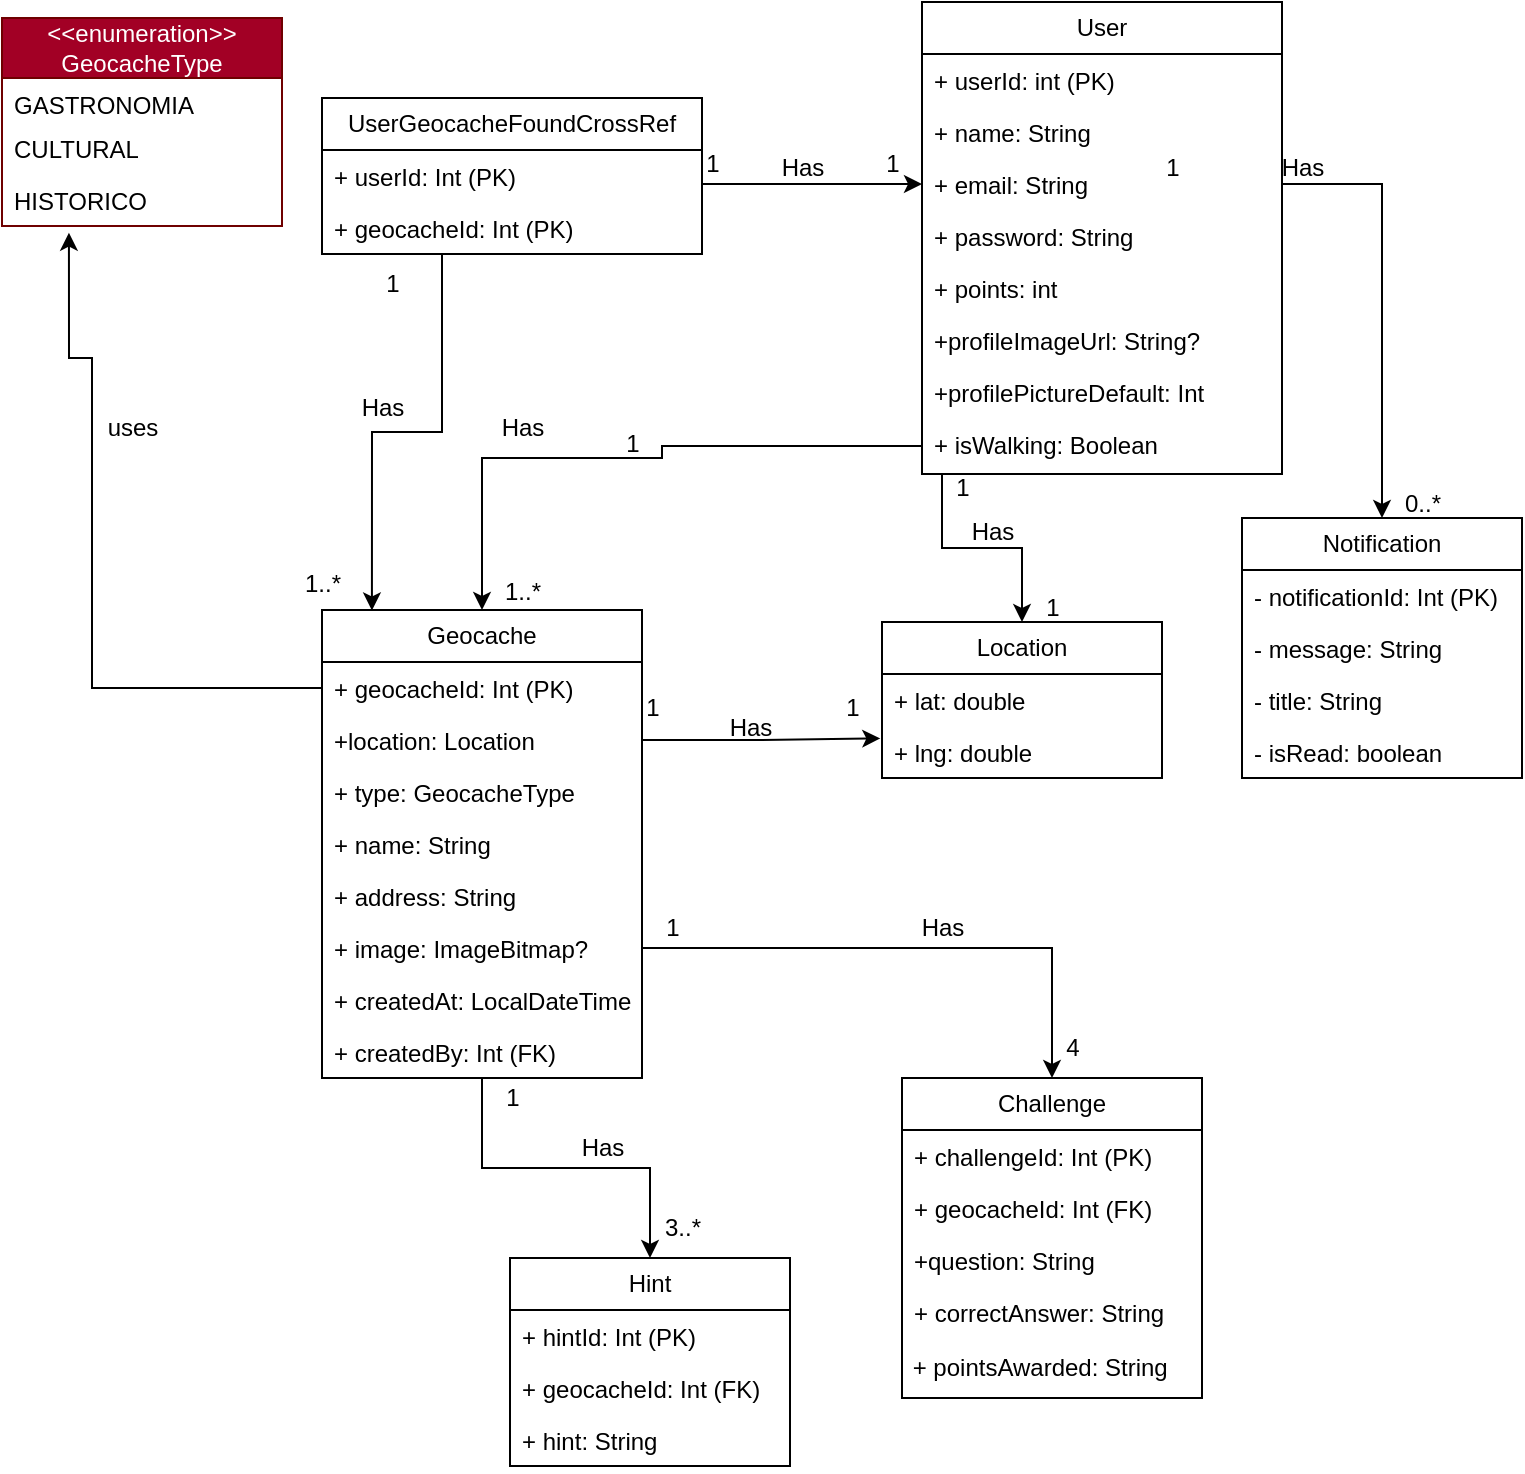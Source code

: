 <mxfile version="24.7.17">
  <diagram id="C5RBs43oDa-KdzZeNtuy" name="Diagrama_ER">
    <mxGraphModel dx="1578" dy="819" grid="0" gridSize="10" guides="1" tooltips="1" connect="1" arrows="1" fold="1" page="1" pageScale="1" pageWidth="827" pageHeight="1169" math="0" shadow="0">
      <root>
        <mxCell id="WIyWlLk6GJQsqaUBKTNV-0" />
        <mxCell id="WIyWlLk6GJQsqaUBKTNV-1" parent="WIyWlLk6GJQsqaUBKTNV-0" />
        <mxCell id="oXdU3MGXV0gBm3g1DcJ9-7" style="edgeStyle=orthogonalEdgeStyle;rounded=0;orthogonalLoop=1;jettySize=auto;html=1;entryX=0.5;entryY=0;entryDx=0;entryDy=0;" edge="1" parent="WIyWlLk6GJQsqaUBKTNV-1" source="e5Ap2b9b0pwa0r_vNKmg-1" target="e5Ap2b9b0pwa0r_vNKmg-17">
          <mxGeometry relative="1" as="geometry">
            <Array as="points">
              <mxPoint x="490" y="295" />
              <mxPoint x="530" y="295" />
            </Array>
          </mxGeometry>
        </mxCell>
        <mxCell id="e5Ap2b9b0pwa0r_vNKmg-1" value="User" style="swimlane;fontStyle=0;childLayout=stackLayout;horizontal=1;startSize=26;fillColor=none;horizontalStack=0;resizeParent=1;resizeParentMax=0;resizeLast=0;collapsible=1;marginBottom=0;whiteSpace=wrap;html=1;" parent="WIyWlLk6GJQsqaUBKTNV-1" vertex="1">
          <mxGeometry x="480" y="22" width="180" height="236" as="geometry" />
        </mxCell>
        <mxCell id="e5Ap2b9b0pwa0r_vNKmg-2" value="+ userId: int (PK)" style="text;strokeColor=none;fillColor=none;align=left;verticalAlign=top;spacingLeft=4;spacingRight=4;overflow=hidden;rotatable=0;points=[[0,0.5],[1,0.5]];portConstraint=eastwest;whiteSpace=wrap;html=1;" parent="e5Ap2b9b0pwa0r_vNKmg-1" vertex="1">
          <mxGeometry y="26" width="180" height="26" as="geometry" />
        </mxCell>
        <mxCell id="e5Ap2b9b0pwa0r_vNKmg-3" value="+&amp;nbsp;name: String" style="text;strokeColor=none;fillColor=none;align=left;verticalAlign=top;spacingLeft=4;spacingRight=4;overflow=hidden;rotatable=0;points=[[0,0.5],[1,0.5]];portConstraint=eastwest;whiteSpace=wrap;html=1;" parent="e5Ap2b9b0pwa0r_vNKmg-1" vertex="1">
          <mxGeometry y="52" width="180" height="26" as="geometry" />
        </mxCell>
        <mxCell id="e5Ap2b9b0pwa0r_vNKmg-5" value="+&amp;nbsp;email: String" style="text;strokeColor=none;fillColor=none;align=left;verticalAlign=top;spacingLeft=4;spacingRight=4;overflow=hidden;rotatable=0;points=[[0,0.5],[1,0.5]];portConstraint=eastwest;whiteSpace=wrap;html=1;" parent="e5Ap2b9b0pwa0r_vNKmg-1" vertex="1">
          <mxGeometry y="78" width="180" height="26" as="geometry" />
        </mxCell>
        <mxCell id="e5Ap2b9b0pwa0r_vNKmg-4" value="+&amp;nbsp;password: String" style="text;strokeColor=none;fillColor=none;align=left;verticalAlign=top;spacingLeft=4;spacingRight=4;overflow=hidden;rotatable=0;points=[[0,0.5],[1,0.5]];portConstraint=eastwest;whiteSpace=wrap;html=1;" parent="e5Ap2b9b0pwa0r_vNKmg-1" vertex="1">
          <mxGeometry y="104" width="180" height="26" as="geometry" />
        </mxCell>
        <mxCell id="e5Ap2b9b0pwa0r_vNKmg-7" value="+&amp;nbsp;points: int" style="text;strokeColor=none;fillColor=none;align=left;verticalAlign=top;spacingLeft=4;spacingRight=4;overflow=hidden;rotatable=0;points=[[0,0.5],[1,0.5]];portConstraint=eastwest;whiteSpace=wrap;html=1;" parent="e5Ap2b9b0pwa0r_vNKmg-1" vertex="1">
          <mxGeometry y="130" width="180" height="26" as="geometry" />
        </mxCell>
        <mxCell id="e5Ap2b9b0pwa0r_vNKmg-8" value="+profileImageUrl: String?" style="text;strokeColor=none;fillColor=none;align=left;verticalAlign=top;spacingLeft=4;spacingRight=4;overflow=hidden;rotatable=0;points=[[0,0.5],[1,0.5]];portConstraint=eastwest;whiteSpace=wrap;html=1;" parent="e5Ap2b9b0pwa0r_vNKmg-1" vertex="1">
          <mxGeometry y="156" width="180" height="26" as="geometry" />
        </mxCell>
        <mxCell id="oXdU3MGXV0gBm3g1DcJ9-1" value="+profilePictureDefault: Int" style="text;strokeColor=none;fillColor=none;align=left;verticalAlign=top;spacingLeft=4;spacingRight=4;overflow=hidden;rotatable=0;points=[[0,0.5],[1,0.5]];portConstraint=eastwest;whiteSpace=wrap;html=1;" vertex="1" parent="e5Ap2b9b0pwa0r_vNKmg-1">
          <mxGeometry y="182" width="180" height="26" as="geometry" />
        </mxCell>
        <mxCell id="e5Ap2b9b0pwa0r_vNKmg-6" value="+ isWalking: Boolean" style="text;strokeColor=none;fillColor=none;align=left;verticalAlign=top;spacingLeft=4;spacingRight=4;overflow=hidden;rotatable=0;points=[[0,0.5],[1,0.5]];portConstraint=eastwest;whiteSpace=wrap;html=1;" parent="e5Ap2b9b0pwa0r_vNKmg-1" vertex="1">
          <mxGeometry y="208" width="180" height="28" as="geometry" />
        </mxCell>
        <mxCell id="oXdU3MGXV0gBm3g1DcJ9-26" style="edgeStyle=orthogonalEdgeStyle;rounded=0;orthogonalLoop=1;jettySize=auto;html=1;entryX=0.5;entryY=0;entryDx=0;entryDy=0;" edge="1" parent="WIyWlLk6GJQsqaUBKTNV-1" source="e5Ap2b9b0pwa0r_vNKmg-9" target="oXdU3MGXV0gBm3g1DcJ9-11">
          <mxGeometry relative="1" as="geometry" />
        </mxCell>
        <mxCell id="e5Ap2b9b0pwa0r_vNKmg-9" value="Geocache" style="swimlane;fontStyle=0;childLayout=stackLayout;horizontal=1;startSize=26;fillColor=none;horizontalStack=0;resizeParent=1;resizeParentMax=0;resizeLast=0;collapsible=1;marginBottom=0;whiteSpace=wrap;html=1;" parent="WIyWlLk6GJQsqaUBKTNV-1" vertex="1">
          <mxGeometry x="180" y="326" width="160" height="234" as="geometry" />
        </mxCell>
        <mxCell id="e5Ap2b9b0pwa0r_vNKmg-10" value="+ geocacheId: Int (PK)" style="text;strokeColor=none;fillColor=none;align=left;verticalAlign=top;spacingLeft=4;spacingRight=4;overflow=hidden;rotatable=0;points=[[0,0.5],[1,0.5]];portConstraint=eastwest;whiteSpace=wrap;html=1;" parent="e5Ap2b9b0pwa0r_vNKmg-9" vertex="1">
          <mxGeometry y="26" width="160" height="26" as="geometry" />
        </mxCell>
        <mxCell id="e5Ap2b9b0pwa0r_vNKmg-13" value="+location: Location" style="text;strokeColor=none;fillColor=none;align=left;verticalAlign=top;spacingLeft=4;spacingRight=4;overflow=hidden;rotatable=0;points=[[0,0.5],[1,0.5]];portConstraint=eastwest;whiteSpace=wrap;html=1;" parent="e5Ap2b9b0pwa0r_vNKmg-9" vertex="1">
          <mxGeometry y="52" width="160" height="26" as="geometry" />
        </mxCell>
        <mxCell id="e5Ap2b9b0pwa0r_vNKmg-58" value="+ type: GeocacheType" style="text;strokeColor=none;fillColor=none;align=left;verticalAlign=top;spacingLeft=4;spacingRight=4;overflow=hidden;rotatable=0;points=[[0,0.5],[1,0.5]];portConstraint=eastwest;whiteSpace=wrap;html=1;" parent="e5Ap2b9b0pwa0r_vNKmg-9" vertex="1">
          <mxGeometry y="78" width="160" height="26" as="geometry" />
        </mxCell>
        <mxCell id="e5Ap2b9b0pwa0r_vNKmg-11" value="+ name: String" style="text;strokeColor=none;fillColor=none;align=left;verticalAlign=top;spacingLeft=4;spacingRight=4;overflow=hidden;rotatable=0;points=[[0,0.5],[1,0.5]];portConstraint=eastwest;whiteSpace=wrap;html=1;" parent="e5Ap2b9b0pwa0r_vNKmg-9" vertex="1">
          <mxGeometry y="104" width="160" height="26" as="geometry" />
        </mxCell>
        <mxCell id="oXdU3MGXV0gBm3g1DcJ9-3" value="+ address: String" style="text;strokeColor=none;fillColor=none;align=left;verticalAlign=top;spacingLeft=4;spacingRight=4;overflow=hidden;rotatable=0;points=[[0,0.5],[1,0.5]];portConstraint=eastwest;whiteSpace=wrap;html=1;" vertex="1" parent="e5Ap2b9b0pwa0r_vNKmg-9">
          <mxGeometry y="130" width="160" height="26" as="geometry" />
        </mxCell>
        <mxCell id="e5Ap2b9b0pwa0r_vNKmg-14" value="+ image: ImageBitmap?" style="text;strokeColor=none;fillColor=none;align=left;verticalAlign=top;spacingLeft=4;spacingRight=4;overflow=hidden;rotatable=0;points=[[0,0.5],[1,0.5]];portConstraint=eastwest;whiteSpace=wrap;html=1;" parent="e5Ap2b9b0pwa0r_vNKmg-9" vertex="1">
          <mxGeometry y="156" width="160" height="26" as="geometry" />
        </mxCell>
        <mxCell id="e5Ap2b9b0pwa0r_vNKmg-12" value="+ createdAt: LocalDateTime" style="text;strokeColor=none;fillColor=none;align=left;verticalAlign=top;spacingLeft=4;spacingRight=4;overflow=hidden;rotatable=0;points=[[0,0.5],[1,0.5]];portConstraint=eastwest;whiteSpace=wrap;html=1;" parent="e5Ap2b9b0pwa0r_vNKmg-9" vertex="1">
          <mxGeometry y="182" width="160" height="26" as="geometry" />
        </mxCell>
        <mxCell id="e5Ap2b9b0pwa0r_vNKmg-16" value="+ createdBy: Int (FK)" style="text;strokeColor=none;fillColor=none;align=left;verticalAlign=top;spacingLeft=4;spacingRight=4;overflow=hidden;rotatable=0;points=[[0,0.5],[1,0.5]];portConstraint=eastwest;whiteSpace=wrap;html=1;" parent="e5Ap2b9b0pwa0r_vNKmg-9" vertex="1">
          <mxGeometry y="208" width="160" height="26" as="geometry" />
        </mxCell>
        <mxCell id="e5Ap2b9b0pwa0r_vNKmg-17" value="Location" style="swimlane;fontStyle=0;childLayout=stackLayout;horizontal=1;startSize=26;fillColor=none;horizontalStack=0;resizeParent=1;resizeParentMax=0;resizeLast=0;collapsible=1;marginBottom=0;whiteSpace=wrap;html=1;" parent="WIyWlLk6GJQsqaUBKTNV-1" vertex="1">
          <mxGeometry x="460" y="332" width="140" height="78" as="geometry" />
        </mxCell>
        <mxCell id="e5Ap2b9b0pwa0r_vNKmg-18" value="+ lat: double" style="text;strokeColor=none;fillColor=none;align=left;verticalAlign=top;spacingLeft=4;spacingRight=4;overflow=hidden;rotatable=0;points=[[0,0.5],[1,0.5]];portConstraint=eastwest;whiteSpace=wrap;html=1;" parent="e5Ap2b9b0pwa0r_vNKmg-17" vertex="1">
          <mxGeometry y="26" width="140" height="26" as="geometry" />
        </mxCell>
        <mxCell id="e5Ap2b9b0pwa0r_vNKmg-19" value="+ lng: double" style="text;strokeColor=none;fillColor=none;align=left;verticalAlign=top;spacingLeft=4;spacingRight=4;overflow=hidden;rotatable=0;points=[[0,0.5],[1,0.5]];portConstraint=eastwest;whiteSpace=wrap;html=1;" parent="e5Ap2b9b0pwa0r_vNKmg-17" vertex="1">
          <mxGeometry y="52" width="140" height="26" as="geometry" />
        </mxCell>
        <mxCell id="e5Ap2b9b0pwa0r_vNKmg-21" value="Challenge" style="swimlane;fontStyle=0;childLayout=stackLayout;horizontal=1;startSize=26;fillColor=none;horizontalStack=0;resizeParent=1;resizeParentMax=0;resizeLast=0;collapsible=1;marginBottom=0;whiteSpace=wrap;html=1;" parent="WIyWlLk6GJQsqaUBKTNV-1" vertex="1">
          <mxGeometry x="470" y="560" width="150" height="160" as="geometry" />
        </mxCell>
        <mxCell id="e5Ap2b9b0pwa0r_vNKmg-22" value="+ challengeId: Int (PK)" style="text;strokeColor=none;fillColor=none;align=left;verticalAlign=top;spacingLeft=4;spacingRight=4;overflow=hidden;rotatable=0;points=[[0,0.5],[1,0.5]];portConstraint=eastwest;whiteSpace=wrap;html=1;" parent="e5Ap2b9b0pwa0r_vNKmg-21" vertex="1">
          <mxGeometry y="26" width="150" height="26" as="geometry" />
        </mxCell>
        <mxCell id="oXdU3MGXV0gBm3g1DcJ9-36" value="+ geocacheId: Int (FK)" style="text;strokeColor=none;fillColor=none;align=left;verticalAlign=top;spacingLeft=4;spacingRight=4;overflow=hidden;rotatable=0;points=[[0,0.5],[1,0.5]];portConstraint=eastwest;whiteSpace=wrap;html=1;" vertex="1" parent="e5Ap2b9b0pwa0r_vNKmg-21">
          <mxGeometry y="52" width="150" height="26" as="geometry" />
        </mxCell>
        <mxCell id="e5Ap2b9b0pwa0r_vNKmg-25" value="+question: String" style="text;strokeColor=none;fillColor=none;align=left;verticalAlign=top;spacingLeft=4;spacingRight=4;overflow=hidden;rotatable=0;points=[[0,0.5],[1,0.5]];portConstraint=eastwest;whiteSpace=wrap;html=1;" parent="e5Ap2b9b0pwa0r_vNKmg-21" vertex="1">
          <mxGeometry y="78" width="150" height="26" as="geometry" />
        </mxCell>
        <mxCell id="e5Ap2b9b0pwa0r_vNKmg-26" value="+ correctAnswer: String" style="text;strokeColor=none;fillColor=none;align=left;verticalAlign=top;spacingLeft=4;spacingRight=4;overflow=hidden;rotatable=0;points=[[0,0.5],[1,0.5]];portConstraint=eastwest;whiteSpace=wrap;html=1;" parent="e5Ap2b9b0pwa0r_vNKmg-21" vertex="1">
          <mxGeometry y="104" width="150" height="26" as="geometry" />
        </mxCell>
        <mxCell id="oXdU3MGXV0gBm3g1DcJ9-2" value="&amp;nbsp;+ pointsAwarded: String" style="text;html=1;align=left;verticalAlign=middle;resizable=0;points=[];autosize=1;strokeColor=none;fillColor=none;" vertex="1" parent="e5Ap2b9b0pwa0r_vNKmg-21">
          <mxGeometry y="130" width="150" height="30" as="geometry" />
        </mxCell>
        <mxCell id="e5Ap2b9b0pwa0r_vNKmg-32" value="Notification" style="swimlane;fontStyle=0;childLayout=stackLayout;horizontal=1;startSize=26;fillColor=none;horizontalStack=0;resizeParent=1;resizeParentMax=0;resizeLast=0;collapsible=1;marginBottom=0;whiteSpace=wrap;html=1;" parent="WIyWlLk6GJQsqaUBKTNV-1" vertex="1">
          <mxGeometry x="640" y="280" width="140" height="130" as="geometry" />
        </mxCell>
        <mxCell id="e5Ap2b9b0pwa0r_vNKmg-33" value="- notificationId: Int (PK)" style="text;strokeColor=none;fillColor=none;align=left;verticalAlign=top;spacingLeft=4;spacingRight=4;overflow=hidden;rotatable=0;points=[[0,0.5],[1,0.5]];portConstraint=eastwest;whiteSpace=wrap;html=1;" parent="e5Ap2b9b0pwa0r_vNKmg-32" vertex="1">
          <mxGeometry y="26" width="140" height="26" as="geometry" />
        </mxCell>
        <mxCell id="e5Ap2b9b0pwa0r_vNKmg-36" value="- message: String" style="text;strokeColor=none;fillColor=none;align=left;verticalAlign=top;spacingLeft=4;spacingRight=4;overflow=hidden;rotatable=0;points=[[0,0.5],[1,0.5]];portConstraint=eastwest;whiteSpace=wrap;html=1;" parent="e5Ap2b9b0pwa0r_vNKmg-32" vertex="1">
          <mxGeometry y="52" width="140" height="26" as="geometry" />
        </mxCell>
        <mxCell id="e5Ap2b9b0pwa0r_vNKmg-34" value="- title: String" style="text;strokeColor=none;fillColor=none;align=left;verticalAlign=top;spacingLeft=4;spacingRight=4;overflow=hidden;rotatable=0;points=[[0,0.5],[1,0.5]];portConstraint=eastwest;whiteSpace=wrap;html=1;" parent="e5Ap2b9b0pwa0r_vNKmg-32" vertex="1">
          <mxGeometry y="78" width="140" height="26" as="geometry" />
        </mxCell>
        <mxCell id="e5Ap2b9b0pwa0r_vNKmg-35" value="- isRead: boolean" style="text;strokeColor=none;fillColor=none;align=left;verticalAlign=top;spacingLeft=4;spacingRight=4;overflow=hidden;rotatable=0;points=[[0,0.5],[1,0.5]];portConstraint=eastwest;whiteSpace=wrap;html=1;" parent="e5Ap2b9b0pwa0r_vNKmg-32" vertex="1">
          <mxGeometry y="104" width="140" height="26" as="geometry" />
        </mxCell>
        <mxCell id="e5Ap2b9b0pwa0r_vNKmg-42" style="edgeStyle=orthogonalEdgeStyle;rounded=0;orthogonalLoop=1;jettySize=auto;html=1;exitX=0;exitY=0.5;exitDx=0;exitDy=0;entryX=0.5;entryY=0;entryDx=0;entryDy=0;" parent="WIyWlLk6GJQsqaUBKTNV-1" source="e5Ap2b9b0pwa0r_vNKmg-6" target="e5Ap2b9b0pwa0r_vNKmg-9" edge="1">
          <mxGeometry relative="1" as="geometry">
            <Array as="points">
              <mxPoint x="350" y="250" />
              <mxPoint x="260" y="250" />
            </Array>
          </mxGeometry>
        </mxCell>
        <mxCell id="e5Ap2b9b0pwa0r_vNKmg-46" style="edgeStyle=orthogonalEdgeStyle;rounded=0;orthogonalLoop=1;jettySize=auto;html=1;exitX=1;exitY=0.5;exitDx=0;exitDy=0;entryX=0.5;entryY=0;entryDx=0;entryDy=0;" parent="WIyWlLk6GJQsqaUBKTNV-1" source="e5Ap2b9b0pwa0r_vNKmg-5" target="e5Ap2b9b0pwa0r_vNKmg-32" edge="1">
          <mxGeometry relative="1" as="geometry" />
        </mxCell>
        <mxCell id="e5Ap2b9b0pwa0r_vNKmg-54" value="&lt;div&gt;&amp;lt;&amp;lt;enumeration&amp;gt;&amp;gt;&lt;/div&gt;GeocacheType" style="swimlane;fontStyle=0;childLayout=stackLayout;horizontal=1;startSize=30;fillColor=#a20025;horizontalStack=0;resizeParent=1;resizeParentMax=0;resizeLast=0;collapsible=1;marginBottom=0;whiteSpace=wrap;html=1;fontColor=#ffffff;strokeColor=#6F0000;" parent="WIyWlLk6GJQsqaUBKTNV-1" vertex="1">
          <mxGeometry x="20" y="30" width="140" height="104" as="geometry" />
        </mxCell>
        <mxCell id="e5Ap2b9b0pwa0r_vNKmg-55" value="GASTRONOMIA" style="text;strokeColor=none;fillColor=none;align=left;verticalAlign=top;spacingLeft=4;spacingRight=4;overflow=hidden;rotatable=0;points=[[0,0.5],[1,0.5]];portConstraint=eastwest;whiteSpace=wrap;html=1;" parent="e5Ap2b9b0pwa0r_vNKmg-54" vertex="1">
          <mxGeometry y="30" width="140" height="22" as="geometry" />
        </mxCell>
        <mxCell id="e5Ap2b9b0pwa0r_vNKmg-56" value="CULTURAL" style="text;strokeColor=none;fillColor=none;align=left;verticalAlign=top;spacingLeft=4;spacingRight=4;overflow=hidden;rotatable=0;points=[[0,0.5],[1,0.5]];portConstraint=eastwest;whiteSpace=wrap;html=1;" parent="e5Ap2b9b0pwa0r_vNKmg-54" vertex="1">
          <mxGeometry y="52" width="140" height="26" as="geometry" />
        </mxCell>
        <mxCell id="e5Ap2b9b0pwa0r_vNKmg-57" value="HISTORICO" style="text;strokeColor=none;fillColor=none;align=left;verticalAlign=top;spacingLeft=4;spacingRight=4;overflow=hidden;rotatable=0;points=[[0,0.5],[1,0.5]];portConstraint=eastwest;whiteSpace=wrap;html=1;" parent="e5Ap2b9b0pwa0r_vNKmg-54" vertex="1">
          <mxGeometry y="78" width="140" height="26" as="geometry" />
        </mxCell>
        <mxCell id="e5Ap2b9b0pwa0r_vNKmg-59" style="edgeStyle=orthogonalEdgeStyle;rounded=0;orthogonalLoop=1;jettySize=auto;html=1;exitX=0;exitY=0.5;exitDx=0;exitDy=0;entryX=0.239;entryY=1.129;entryDx=0;entryDy=0;entryPerimeter=0;" parent="WIyWlLk6GJQsqaUBKTNV-1" source="e5Ap2b9b0pwa0r_vNKmg-10" target="e5Ap2b9b0pwa0r_vNKmg-57" edge="1">
          <mxGeometry relative="1" as="geometry">
            <Array as="points">
              <mxPoint x="65" y="365" />
              <mxPoint x="65" y="200" />
              <mxPoint x="54" y="200" />
            </Array>
          </mxGeometry>
        </mxCell>
        <mxCell id="oXdU3MGXV0gBm3g1DcJ9-0" value="uses" style="text;html=1;align=center;verticalAlign=middle;resizable=0;points=[];autosize=1;strokeColor=none;fillColor=none;" vertex="1" parent="WIyWlLk6GJQsqaUBKTNV-1">
          <mxGeometry x="60" y="220" width="50" height="30" as="geometry" />
        </mxCell>
        <mxCell id="oXdU3MGXV0gBm3g1DcJ9-4" value="Has" style="text;html=1;align=center;verticalAlign=middle;resizable=0;points=[];autosize=1;strokeColor=none;fillColor=none;" vertex="1" parent="WIyWlLk6GJQsqaUBKTNV-1">
          <mxGeometry x="374" y="370" width="40" height="30" as="geometry" />
        </mxCell>
        <mxCell id="oXdU3MGXV0gBm3g1DcJ9-5" value="1" style="text;html=1;align=center;verticalAlign=middle;resizable=0;points=[];autosize=1;strokeColor=none;fillColor=none;" vertex="1" parent="WIyWlLk6GJQsqaUBKTNV-1">
          <mxGeometry x="340" y="470" width="30" height="30" as="geometry" />
        </mxCell>
        <mxCell id="oXdU3MGXV0gBm3g1DcJ9-6" value="1" style="text;html=1;align=center;verticalAlign=middle;resizable=0;points=[];autosize=1;strokeColor=none;fillColor=none;" vertex="1" parent="WIyWlLk6GJQsqaUBKTNV-1">
          <mxGeometry x="430" y="360" width="30" height="30" as="geometry" />
        </mxCell>
        <mxCell id="oXdU3MGXV0gBm3g1DcJ9-8" value="Has" style="text;html=1;align=center;verticalAlign=middle;resizable=0;points=[];autosize=1;strokeColor=none;fillColor=none;" vertex="1" parent="WIyWlLk6GJQsqaUBKTNV-1">
          <mxGeometry x="495" y="272" width="40" height="30" as="geometry" />
        </mxCell>
        <mxCell id="oXdU3MGXV0gBm3g1DcJ9-9" value="1" style="text;html=1;align=center;verticalAlign=middle;resizable=0;points=[];autosize=1;strokeColor=none;fillColor=none;" vertex="1" parent="WIyWlLk6GJQsqaUBKTNV-1">
          <mxGeometry x="485" y="250" width="30" height="30" as="geometry" />
        </mxCell>
        <mxCell id="oXdU3MGXV0gBm3g1DcJ9-10" value="1" style="text;html=1;align=center;verticalAlign=middle;resizable=0;points=[];autosize=1;strokeColor=none;fillColor=none;" vertex="1" parent="WIyWlLk6GJQsqaUBKTNV-1">
          <mxGeometry x="530" y="310" width="30" height="30" as="geometry" />
        </mxCell>
        <mxCell id="oXdU3MGXV0gBm3g1DcJ9-11" value="Hint" style="swimlane;fontStyle=0;childLayout=stackLayout;horizontal=1;startSize=26;fillColor=none;horizontalStack=0;resizeParent=1;resizeParentMax=0;resizeLast=0;collapsible=1;marginBottom=0;whiteSpace=wrap;html=1;" vertex="1" parent="WIyWlLk6GJQsqaUBKTNV-1">
          <mxGeometry x="274" y="650" width="140" height="104" as="geometry" />
        </mxCell>
        <mxCell id="oXdU3MGXV0gBm3g1DcJ9-12" value="+ hintId: Int (PK)" style="text;strokeColor=none;fillColor=none;align=left;verticalAlign=top;spacingLeft=4;spacingRight=4;overflow=hidden;rotatable=0;points=[[0,0.5],[1,0.5]];portConstraint=eastwest;whiteSpace=wrap;html=1;" vertex="1" parent="oXdU3MGXV0gBm3g1DcJ9-11">
          <mxGeometry y="26" width="140" height="26" as="geometry" />
        </mxCell>
        <mxCell id="oXdU3MGXV0gBm3g1DcJ9-13" value="+ geocacheId: Int (FK)" style="text;strokeColor=none;fillColor=none;align=left;verticalAlign=top;spacingLeft=4;spacingRight=4;overflow=hidden;rotatable=0;points=[[0,0.5],[1,0.5]];portConstraint=eastwest;whiteSpace=wrap;html=1;" vertex="1" parent="oXdU3MGXV0gBm3g1DcJ9-11">
          <mxGeometry y="52" width="140" height="26" as="geometry" />
        </mxCell>
        <mxCell id="oXdU3MGXV0gBm3g1DcJ9-14" value="+ hint: String" style="text;strokeColor=none;fillColor=none;align=left;verticalAlign=top;spacingLeft=4;spacingRight=4;overflow=hidden;rotatable=0;points=[[0,0.5],[1,0.5]];portConstraint=eastwest;whiteSpace=wrap;html=1;" vertex="1" parent="oXdU3MGXV0gBm3g1DcJ9-11">
          <mxGeometry y="78" width="140" height="26" as="geometry" />
        </mxCell>
        <mxCell id="oXdU3MGXV0gBm3g1DcJ9-16" value="Has" style="text;html=1;align=center;verticalAlign=middle;resizable=0;points=[];autosize=1;strokeColor=none;fillColor=none;" vertex="1" parent="WIyWlLk6GJQsqaUBKTNV-1">
          <mxGeometry x="470" y="470" width="40" height="30" as="geometry" />
        </mxCell>
        <mxCell id="oXdU3MGXV0gBm3g1DcJ9-17" value="1" style="text;html=1;align=center;verticalAlign=middle;resizable=0;points=[];autosize=1;strokeColor=none;fillColor=none;" vertex="1" parent="WIyWlLk6GJQsqaUBKTNV-1">
          <mxGeometry x="260" y="555" width="30" height="30" as="geometry" />
        </mxCell>
        <mxCell id="oXdU3MGXV0gBm3g1DcJ9-18" value="4" style="text;html=1;align=center;verticalAlign=middle;resizable=0;points=[];autosize=1;strokeColor=none;fillColor=none;" vertex="1" parent="WIyWlLk6GJQsqaUBKTNV-1">
          <mxGeometry x="540" y="530" width="30" height="30" as="geometry" />
        </mxCell>
        <mxCell id="oXdU3MGXV0gBm3g1DcJ9-19" value="1" style="text;html=1;align=center;verticalAlign=middle;resizable=0;points=[];autosize=1;strokeColor=none;fillColor=none;" vertex="1" parent="WIyWlLk6GJQsqaUBKTNV-1">
          <mxGeometry x="330" y="360" width="30" height="30" as="geometry" />
        </mxCell>
        <mxCell id="oXdU3MGXV0gBm3g1DcJ9-20" value="Has" style="text;html=1;align=center;verticalAlign=middle;resizable=0;points=[];autosize=1;strokeColor=none;fillColor=none;" vertex="1" parent="WIyWlLk6GJQsqaUBKTNV-1">
          <mxGeometry x="300" y="580" width="40" height="30" as="geometry" />
        </mxCell>
        <mxCell id="oXdU3MGXV0gBm3g1DcJ9-22" value="3..*" style="text;html=1;align=center;verticalAlign=middle;resizable=0;points=[];autosize=1;strokeColor=none;fillColor=none;" vertex="1" parent="WIyWlLk6GJQsqaUBKTNV-1">
          <mxGeometry x="340" y="620" width="40" height="30" as="geometry" />
        </mxCell>
        <mxCell id="oXdU3MGXV0gBm3g1DcJ9-23" value="1" style="text;html=1;align=center;verticalAlign=middle;resizable=0;points=[];autosize=1;strokeColor=none;fillColor=none;" vertex="1" parent="WIyWlLk6GJQsqaUBKTNV-1">
          <mxGeometry x="590" y="90" width="30" height="30" as="geometry" />
        </mxCell>
        <mxCell id="oXdU3MGXV0gBm3g1DcJ9-25" style="edgeStyle=orthogonalEdgeStyle;rounded=0;orthogonalLoop=1;jettySize=auto;html=1;exitX=1;exitY=0.5;exitDx=0;exitDy=0;entryX=0.5;entryY=0;entryDx=0;entryDy=0;" edge="1" parent="WIyWlLk6GJQsqaUBKTNV-1" source="e5Ap2b9b0pwa0r_vNKmg-14" target="e5Ap2b9b0pwa0r_vNKmg-21">
          <mxGeometry relative="1" as="geometry" />
        </mxCell>
        <mxCell id="oXdU3MGXV0gBm3g1DcJ9-28" style="edgeStyle=orthogonalEdgeStyle;rounded=0;orthogonalLoop=1;jettySize=auto;html=1;exitX=1;exitY=0.5;exitDx=0;exitDy=0;entryX=-0.006;entryY=0.238;entryDx=0;entryDy=0;entryPerimeter=0;" edge="1" parent="WIyWlLk6GJQsqaUBKTNV-1" source="e5Ap2b9b0pwa0r_vNKmg-13" target="e5Ap2b9b0pwa0r_vNKmg-19">
          <mxGeometry relative="1" as="geometry" />
        </mxCell>
        <mxCell id="oXdU3MGXV0gBm3g1DcJ9-29" value="0..*" style="text;html=1;align=center;verticalAlign=middle;resizable=0;points=[];autosize=1;strokeColor=none;fillColor=none;" vertex="1" parent="WIyWlLk6GJQsqaUBKTNV-1">
          <mxGeometry x="710" y="258" width="40" height="30" as="geometry" />
        </mxCell>
        <mxCell id="oXdU3MGXV0gBm3g1DcJ9-30" value="Has" style="text;html=1;align=center;verticalAlign=middle;resizable=0;points=[];autosize=1;strokeColor=none;fillColor=none;" vertex="1" parent="WIyWlLk6GJQsqaUBKTNV-1">
          <mxGeometry x="650" y="90" width="40" height="30" as="geometry" />
        </mxCell>
        <mxCell id="oXdU3MGXV0gBm3g1DcJ9-31" value="1" style="text;html=1;align=center;verticalAlign=middle;resizable=0;points=[];autosize=1;strokeColor=none;fillColor=none;" vertex="1" parent="WIyWlLk6GJQsqaUBKTNV-1">
          <mxGeometry x="320" y="228" width="30" height="30" as="geometry" />
        </mxCell>
        <mxCell id="oXdU3MGXV0gBm3g1DcJ9-32" value="1..*" style="text;html=1;align=center;verticalAlign=middle;resizable=0;points=[];autosize=1;strokeColor=none;fillColor=none;" vertex="1" parent="WIyWlLk6GJQsqaUBKTNV-1">
          <mxGeometry x="260" y="302" width="40" height="30" as="geometry" />
        </mxCell>
        <mxCell id="oXdU3MGXV0gBm3g1DcJ9-33" value="UserGeocacheFoundCrossRef" style="swimlane;fontStyle=0;childLayout=stackLayout;horizontal=1;startSize=26;fillColor=none;horizontalStack=0;resizeParent=1;resizeParentMax=0;resizeLast=0;collapsible=1;marginBottom=0;whiteSpace=wrap;html=1;" vertex="1" parent="WIyWlLk6GJQsqaUBKTNV-1">
          <mxGeometry x="180" y="70" width="190" height="78" as="geometry" />
        </mxCell>
        <mxCell id="oXdU3MGXV0gBm3g1DcJ9-34" value="+ userId: Int (PK)" style="text;strokeColor=none;fillColor=none;align=left;verticalAlign=top;spacingLeft=4;spacingRight=4;overflow=hidden;rotatable=0;points=[[0,0.5],[1,0.5]];portConstraint=eastwest;whiteSpace=wrap;html=1;" vertex="1" parent="oXdU3MGXV0gBm3g1DcJ9-33">
          <mxGeometry y="26" width="190" height="26" as="geometry" />
        </mxCell>
        <mxCell id="oXdU3MGXV0gBm3g1DcJ9-35" value="+ geocacheId: Int (PK)" style="text;strokeColor=none;fillColor=none;align=left;verticalAlign=top;spacingLeft=4;spacingRight=4;overflow=hidden;rotatable=0;points=[[0,0.5],[1,0.5]];portConstraint=eastwest;whiteSpace=wrap;html=1;" vertex="1" parent="oXdU3MGXV0gBm3g1DcJ9-33">
          <mxGeometry y="52" width="190" height="26" as="geometry" />
        </mxCell>
        <mxCell id="oXdU3MGXV0gBm3g1DcJ9-37" value="Has" style="text;html=1;align=center;verticalAlign=middle;resizable=0;points=[];autosize=1;strokeColor=none;fillColor=none;" vertex="1" parent="WIyWlLk6GJQsqaUBKTNV-1">
          <mxGeometry x="260" y="220" width="40" height="30" as="geometry" />
        </mxCell>
        <mxCell id="oXdU3MGXV0gBm3g1DcJ9-40" value="Has" style="text;html=1;align=center;verticalAlign=middle;resizable=0;points=[];autosize=1;strokeColor=none;fillColor=none;" vertex="1" parent="WIyWlLk6GJQsqaUBKTNV-1">
          <mxGeometry x="190" y="210" width="40" height="30" as="geometry" />
        </mxCell>
        <mxCell id="oXdU3MGXV0gBm3g1DcJ9-41" value="1" style="text;html=1;align=center;verticalAlign=middle;resizable=0;points=[];autosize=1;strokeColor=none;fillColor=none;" vertex="1" parent="WIyWlLk6GJQsqaUBKTNV-1">
          <mxGeometry x="200" y="148" width="30" height="30" as="geometry" />
        </mxCell>
        <mxCell id="oXdU3MGXV0gBm3g1DcJ9-43" style="edgeStyle=orthogonalEdgeStyle;rounded=0;orthogonalLoop=1;jettySize=auto;html=1;entryX=0.156;entryY=0.001;entryDx=0;entryDy=0;entryPerimeter=0;" edge="1" parent="WIyWlLk6GJQsqaUBKTNV-1" source="oXdU3MGXV0gBm3g1DcJ9-33" target="e5Ap2b9b0pwa0r_vNKmg-9">
          <mxGeometry relative="1" as="geometry">
            <Array as="points">
              <mxPoint x="240" y="237" />
              <mxPoint x="205" y="237" />
            </Array>
          </mxGeometry>
        </mxCell>
        <mxCell id="oXdU3MGXV0gBm3g1DcJ9-44" value="1..*" style="text;html=1;align=center;verticalAlign=middle;resizable=0;points=[];autosize=1;strokeColor=none;fillColor=none;" vertex="1" parent="WIyWlLk6GJQsqaUBKTNV-1">
          <mxGeometry x="160" y="298" width="40" height="30" as="geometry" />
        </mxCell>
        <mxCell id="oXdU3MGXV0gBm3g1DcJ9-45" style="edgeStyle=orthogonalEdgeStyle;rounded=0;orthogonalLoop=1;jettySize=auto;html=1;exitX=1;exitY=0.5;exitDx=0;exitDy=0;entryX=0;entryY=0.5;entryDx=0;entryDy=0;" edge="1" parent="WIyWlLk6GJQsqaUBKTNV-1" source="oXdU3MGXV0gBm3g1DcJ9-34" target="e5Ap2b9b0pwa0r_vNKmg-5">
          <mxGeometry relative="1" as="geometry">
            <Array as="points">
              <mxPoint x="370" y="113" />
            </Array>
          </mxGeometry>
        </mxCell>
        <mxCell id="oXdU3MGXV0gBm3g1DcJ9-46" value="1" style="text;html=1;align=center;verticalAlign=middle;resizable=0;points=[];autosize=1;strokeColor=none;fillColor=none;" vertex="1" parent="WIyWlLk6GJQsqaUBKTNV-1">
          <mxGeometry x="360" y="88" width="30" height="30" as="geometry" />
        </mxCell>
        <mxCell id="oXdU3MGXV0gBm3g1DcJ9-47" value="1" style="text;html=1;align=center;verticalAlign=middle;resizable=0;points=[];autosize=1;strokeColor=none;fillColor=none;" vertex="1" parent="WIyWlLk6GJQsqaUBKTNV-1">
          <mxGeometry x="450" y="88" width="30" height="30" as="geometry" />
        </mxCell>
        <mxCell id="oXdU3MGXV0gBm3g1DcJ9-48" value="Has" style="text;html=1;align=center;verticalAlign=middle;resizable=0;points=[];autosize=1;strokeColor=none;fillColor=none;" vertex="1" parent="WIyWlLk6GJQsqaUBKTNV-1">
          <mxGeometry x="400" y="90" width="40" height="30" as="geometry" />
        </mxCell>
      </root>
    </mxGraphModel>
  </diagram>
</mxfile>
